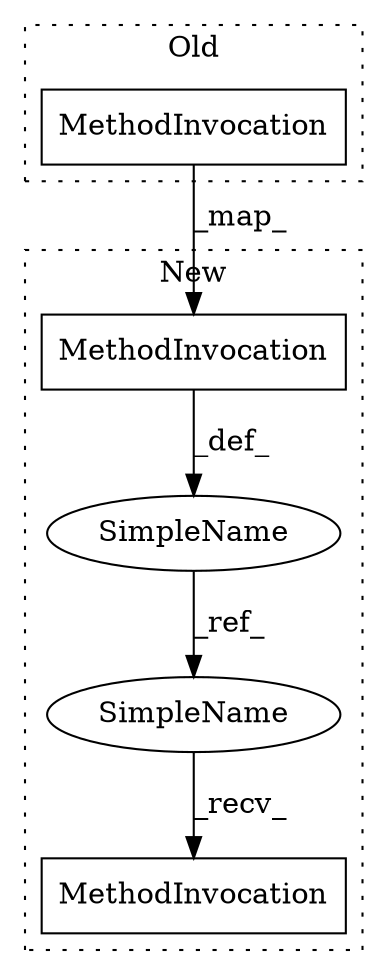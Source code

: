 digraph G {
subgraph cluster0 {
2 [label="MethodInvocation" a="32" s="913" l="8" shape="box"];
label = "Old";
style="dotted";
}
subgraph cluster1 {
1 [label="MethodInvocation" a="32" s="1037,1055" l="7,1" shape="box"];
3 [label="MethodInvocation" a="32" s="945" l="8" shape="box"];
4 [label="SimpleName" a="42" s="1022" l="14" shape="ellipse"];
5 [label="SimpleName" a="42" s="922" l="14" shape="ellipse"];
label = "New";
style="dotted";
}
2 -> 3 [label="_map_"];
3 -> 5 [label="_def_"];
4 -> 1 [label="_recv_"];
5 -> 4 [label="_ref_"];
}